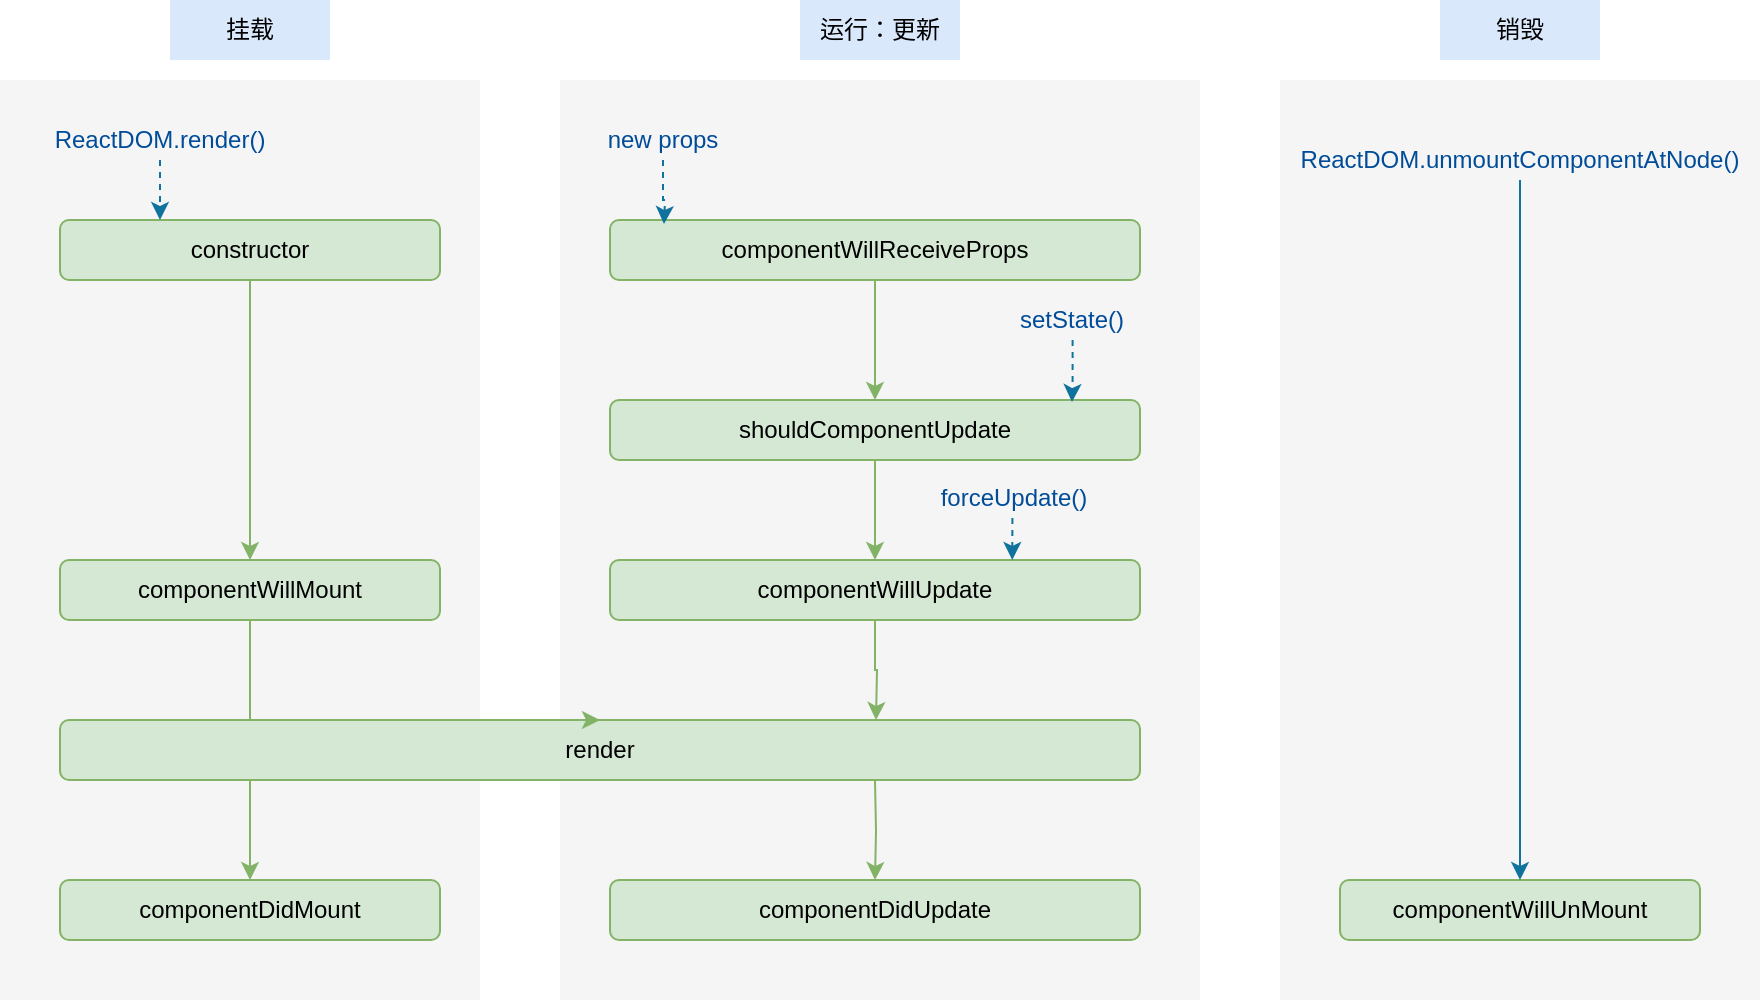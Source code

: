 <mxfile version="12.4.2" type="device" pages="1"><diagram id="MfGYw6lyreqVEyUHQ-x0" name="Page-1"><mxGraphModel dx="946" dy="582" grid="1" gridSize="10" guides="1" tooltips="1" connect="1" arrows="1" fold="1" page="1" pageScale="1" pageWidth="827" pageHeight="1169" math="0" shadow="0"><root><mxCell id="0"/><mxCell id="1" parent="0"/><mxCell id="C5boka-9IeIoDpamBEHY-2" value="" style="rounded=0;whiteSpace=wrap;html=1;fillColor=#f5f5f5;strokeColor=none;fontColor=#333333;dashed=1;dashPattern=1 2;" parent="1" vertex="1"><mxGeometry x="680" y="80" width="240" height="460" as="geometry"/></mxCell><mxCell id="gKUGnVM8wBzTeXqGgnCS-1" value="挂载" style="text;html=1;strokeColor=none;fillColor=#dae8fc;align=center;verticalAlign=middle;whiteSpace=wrap;rounded=0;" parent="1" vertex="1"><mxGeometry x="125" y="40" width="80" height="30" as="geometry"/></mxCell><mxCell id="gKUGnVM8wBzTeXqGgnCS-5" value="" style="rounded=0;whiteSpace=wrap;html=1;fillColor=#f5f5f5;strokeColor=none;fontColor=#333333;dashed=1;dashPattern=1 2;" parent="1" vertex="1"><mxGeometry x="40" y="80" width="240" height="460" as="geometry"/></mxCell><mxCell id="gKUGnVM8wBzTeXqGgnCS-19" style="edgeStyle=orthogonalEdgeStyle;rounded=0;orthogonalLoop=1;jettySize=auto;html=1;entryX=0.5;entryY=0;entryDx=0;entryDy=0;fillColor=#d5e8d4;strokeColor=#82b366;" parent="1" source="gKUGnVM8wBzTeXqGgnCS-6" target="gKUGnVM8wBzTeXqGgnCS-17" edge="1"><mxGeometry relative="1" as="geometry"/></mxCell><mxCell id="gKUGnVM8wBzTeXqGgnCS-6" value="constructor" style="rounded=1;whiteSpace=wrap;html=1;fillColor=#d5e8d4;strokeColor=#82b366;" parent="1" vertex="1"><mxGeometry x="70" y="150" width="190" height="30" as="geometry"/></mxCell><mxCell id="gKUGnVM8wBzTeXqGgnCS-7" value="" style="rounded=0;whiteSpace=wrap;html=1;fillColor=#f5f5f5;strokeColor=none;fontColor=#333333;dashed=1;dashPattern=1 2;" parent="1" vertex="1"><mxGeometry x="320" y="80" width="320" height="460" as="geometry"/></mxCell><mxCell id="gKUGnVM8wBzTeXqGgnCS-23" style="edgeStyle=orthogonalEdgeStyle;rounded=0;orthogonalLoop=1;jettySize=auto;html=1;entryX=0.5;entryY=0;entryDx=0;entryDy=0;fillColor=#d5e8d4;strokeColor=#82b366;exitX=0.5;exitY=1;exitDx=0;exitDy=0;" parent="1" source="gKUGnVM8wBzTeXqGgnCS-8" target="gKUGnVM8wBzTeXqGgnCS-11" edge="1"><mxGeometry relative="1" as="geometry"/></mxCell><mxCell id="gKUGnVM8wBzTeXqGgnCS-8" value="componentWillReceiveProps" style="rounded=1;whiteSpace=wrap;html=1;fillColor=#d5e8d4;strokeColor=#82b366;" parent="1" vertex="1"><mxGeometry x="345" y="150" width="265" height="30" as="geometry"/></mxCell><mxCell id="C5boka-9IeIoDpamBEHY-37" style="edgeStyle=orthogonalEdgeStyle;rounded=0;orthogonalLoop=1;jettySize=auto;html=1;entryX=0.5;entryY=0;entryDx=0;entryDy=0;fontColor=#004C99;fillColor=#d5e8d4;strokeColor=#82b366;" parent="1" source="gKUGnVM8wBzTeXqGgnCS-11" target="gKUGnVM8wBzTeXqGgnCS-12" edge="1"><mxGeometry relative="1" as="geometry"/></mxCell><mxCell id="gKUGnVM8wBzTeXqGgnCS-11" value="shouldComponentUpdate" style="rounded=1;whiteSpace=wrap;html=1;fillColor=#d5e8d4;strokeColor=#82b366;" parent="1" vertex="1"><mxGeometry x="345" y="240" width="265" height="30" as="geometry"/></mxCell><mxCell id="C5boka-9IeIoDpamBEHY-38" style="edgeStyle=orthogonalEdgeStyle;rounded=0;orthogonalLoop=1;jettySize=auto;html=1;entryX=0.5;entryY=0;entryDx=0;entryDy=0;fontColor=#004C99;fillColor=#d5e8d4;strokeColor=#82b366;" parent="1" source="gKUGnVM8wBzTeXqGgnCS-12" edge="1"><mxGeometry relative="1" as="geometry"><mxPoint x="478" y="400" as="targetPoint"/></mxGeometry></mxCell><mxCell id="gKUGnVM8wBzTeXqGgnCS-12" value="componentWillUpdate" style="rounded=1;whiteSpace=wrap;html=1;fillColor=#d5e8d4;strokeColor=#82b366;" parent="1" vertex="1"><mxGeometry x="345" y="320" width="265" height="30" as="geometry"/></mxCell><mxCell id="C5boka-9IeIoDpamBEHY-28" style="edgeStyle=orthogonalEdgeStyle;rounded=0;orthogonalLoop=1;jettySize=auto;html=1;entryX=0.5;entryY=0;entryDx=0;entryDy=0;fillColor=#d5e8d4;strokeColor=#82b366;" parent="1" source="gKUGnVM8wBzTeXqGgnCS-13" target="gKUGnVM8wBzTeXqGgnCS-14" edge="1"><mxGeometry relative="1" as="geometry"><Array as="points"><mxPoint x="165" y="440"/><mxPoint x="165" y="440"/></Array></mxGeometry></mxCell><mxCell id="gKUGnVM8wBzTeXqGgnCS-13" value="render" style="rounded=1;whiteSpace=wrap;html=1;fillColor=#d5e8d4;strokeColor=#82b366;" parent="1" vertex="1"><mxGeometry x="70" y="400" width="540" height="30" as="geometry"/></mxCell><mxCell id="gKUGnVM8wBzTeXqGgnCS-14" value="componentDidMount" style="rounded=1;whiteSpace=wrap;html=1;fillColor=#d5e8d4;strokeColor=#82b366;" parent="1" vertex="1"><mxGeometry x="70" y="480" width="190" height="30" as="geometry"/></mxCell><mxCell id="gKUGnVM8wBzTeXqGgnCS-15" value="componentDidUpdate" style="rounded=1;whiteSpace=wrap;html=1;fillColor=#d5e8d4;strokeColor=#82b366;" parent="1" vertex="1"><mxGeometry x="345" y="480" width="265" height="30" as="geometry"/></mxCell><mxCell id="gKUGnVM8wBzTeXqGgnCS-16" value="componentWillUnMount" style="rounded=1;whiteSpace=wrap;html=1;fillColor=#d5e8d4;strokeColor=#82b366;" parent="1" vertex="1"><mxGeometry x="710" y="480" width="180" height="30" as="geometry"/></mxCell><mxCell id="C5boka-9IeIoDpamBEHY-6" style="edgeStyle=orthogonalEdgeStyle;rounded=0;orthogonalLoop=1;jettySize=auto;html=1;entryX=0.5;entryY=0;entryDx=0;entryDy=0;fillColor=#d5e8d4;strokeColor=#82b366;" parent="1" source="gKUGnVM8wBzTeXqGgnCS-17" target="gKUGnVM8wBzTeXqGgnCS-13" edge="1"><mxGeometry relative="1" as="geometry"><Array as="points"><mxPoint x="165" y="400"/></Array></mxGeometry></mxCell><mxCell id="gKUGnVM8wBzTeXqGgnCS-17" value="componentWillMount" style="rounded=1;whiteSpace=wrap;html=1;fillColor=#d5e8d4;strokeColor=#82b366;" parent="1" vertex="1"><mxGeometry x="70" y="320" width="190" height="30" as="geometry"/></mxCell><mxCell id="C5boka-9IeIoDpamBEHY-40" style="edgeStyle=orthogonalEdgeStyle;rounded=0;orthogonalLoop=1;jettySize=auto;html=1;fontColor=#004C99;fillColor=#d5e8d4;strokeColor=#82b366;" parent="1" target="gKUGnVM8wBzTeXqGgnCS-15" edge="1"><mxGeometry relative="1" as="geometry"><mxPoint x="477.5" y="430" as="sourcePoint"/></mxGeometry></mxCell><mxCell id="C5boka-9IeIoDpamBEHY-7" value="运行：更新" style="text;html=1;strokeColor=none;fillColor=#dae8fc;align=center;verticalAlign=middle;whiteSpace=wrap;rounded=0;" parent="1" vertex="1"><mxGeometry x="440" y="40" width="80" height="30" as="geometry"/></mxCell><mxCell id="C5boka-9IeIoDpamBEHY-8" value="销毁" style="text;html=1;strokeColor=none;fillColor=#dae8fc;align=center;verticalAlign=middle;whiteSpace=wrap;rounded=0;" parent="1" vertex="1"><mxGeometry x="760" y="40" width="80" height="30" as="geometry"/></mxCell><mxCell id="C5boka-9IeIoDpamBEHY-30" value="ReactDOM.render()" style="text;html=1;strokeColor=none;fillColor=none;align=center;verticalAlign=middle;whiteSpace=wrap;rounded=0;fontColor=#004C99;" parent="1" vertex="1"><mxGeometry x="70" y="100" width="100" height="20" as="geometry"/></mxCell><mxCell id="C5boka-9IeIoDpamBEHY-46" style="edgeStyle=orthogonalEdgeStyle;rounded=0;orthogonalLoop=1;jettySize=auto;html=1;entryX=0.083;entryY=0.067;entryDx=0;entryDy=0;entryPerimeter=0;fontColor=#004C99;fillColor=#b1ddf0;strokeColor=#10739e;dashed=1;" parent="1" source="C5boka-9IeIoDpamBEHY-31" edge="1"><mxGeometry relative="1" as="geometry"><mxPoint x="372" y="152" as="targetPoint"/></mxGeometry></mxCell><mxCell id="C5boka-9IeIoDpamBEHY-31" value="new props" style="text;html=1;strokeColor=none;fillColor=none;align=center;verticalAlign=middle;whiteSpace=wrap;rounded=0;fontColor=#004C99;" parent="1" vertex="1"><mxGeometry x="339" y="100" width="65" height="20" as="geometry"/></mxCell><mxCell id="C5boka-9IeIoDpamBEHY-47" style="edgeStyle=orthogonalEdgeStyle;rounded=0;orthogonalLoop=1;jettySize=auto;html=1;entryX=0.894;entryY=0.033;entryDx=0;entryDy=0;entryPerimeter=0;fontColor=#004C99;fillColor=#b1ddf0;strokeColor=#10739e;dashed=1;" parent="1" source="C5boka-9IeIoDpamBEHY-32" edge="1"><mxGeometry relative="1" as="geometry"><mxPoint x="576" y="241" as="targetPoint"/></mxGeometry></mxCell><mxCell id="C5boka-9IeIoDpamBEHY-32" value="setState()" style="text;html=1;strokeColor=none;fillColor=none;align=center;verticalAlign=middle;whiteSpace=wrap;rounded=0;fontColor=#004C99;" parent="1" vertex="1"><mxGeometry x="541.25" y="190" width="70" height="20" as="geometry"/></mxCell><mxCell id="C5boka-9IeIoDpamBEHY-33" value="forceUpdate()" style="text;html=1;strokeColor=none;fillColor=none;align=center;verticalAlign=middle;whiteSpace=wrap;rounded=0;fontColor=#004C99;" parent="1" vertex="1"><mxGeometry x="502.5" y="279" width="87.5" height="20" as="geometry"/></mxCell><mxCell id="C5boka-9IeIoDpamBEHY-45" value="" style="endArrow=classic;html=1;fontColor=#004C99;exitX=0.5;exitY=1;exitDx=0;exitDy=0;entryX=0.25;entryY=0;entryDx=0;entryDy=0;fillColor=#b1ddf0;strokeColor=#10739e;dashed=1;" parent="1" source="C5boka-9IeIoDpamBEHY-30" edge="1"><mxGeometry width="50" height="50" relative="1" as="geometry"><mxPoint x="220" y="140" as="sourcePoint"/><mxPoint x="120" y="150" as="targetPoint"/></mxGeometry></mxCell><mxCell id="C5boka-9IeIoDpamBEHY-49" value="" style="endArrow=classic;html=1;fontColor=#004C99;entryX=0.925;entryY=0;entryDx=0;entryDy=0;entryPerimeter=0;fillColor=#b1ddf0;strokeColor=#10739e;dashed=1;" parent="1" source="C5boka-9IeIoDpamBEHY-33" edge="1"><mxGeometry width="50" height="50" relative="1" as="geometry"><mxPoint x="566" y="350" as="sourcePoint"/><mxPoint x="546.125" y="320" as="targetPoint"/></mxGeometry></mxCell><mxCell id="C5boka-9IeIoDpamBEHY-50" style="edgeStyle=orthogonalEdgeStyle;rounded=0;orthogonalLoop=1;jettySize=auto;html=1;fontColor=#004C99;fillColor=#b1ddf0;strokeColor=#10739e;" parent="1" source="C5boka-9IeIoDpamBEHY-51" target="gKUGnVM8wBzTeXqGgnCS-16" edge="1"><mxGeometry relative="1" as="geometry"><mxPoint x="723" y="162" as="targetPoint"/></mxGeometry></mxCell><mxCell id="C5boka-9IeIoDpamBEHY-51" value="ReactDOM.unmountComponentAtNode()" style="text;html=1;strokeColor=none;fillColor=none;align=center;verticalAlign=middle;whiteSpace=wrap;rounded=0;fontColor=#004C99;" parent="1" vertex="1"><mxGeometry x="690" y="110" width="220" height="20" as="geometry"/></mxCell></root></mxGraphModel></diagram></mxfile>